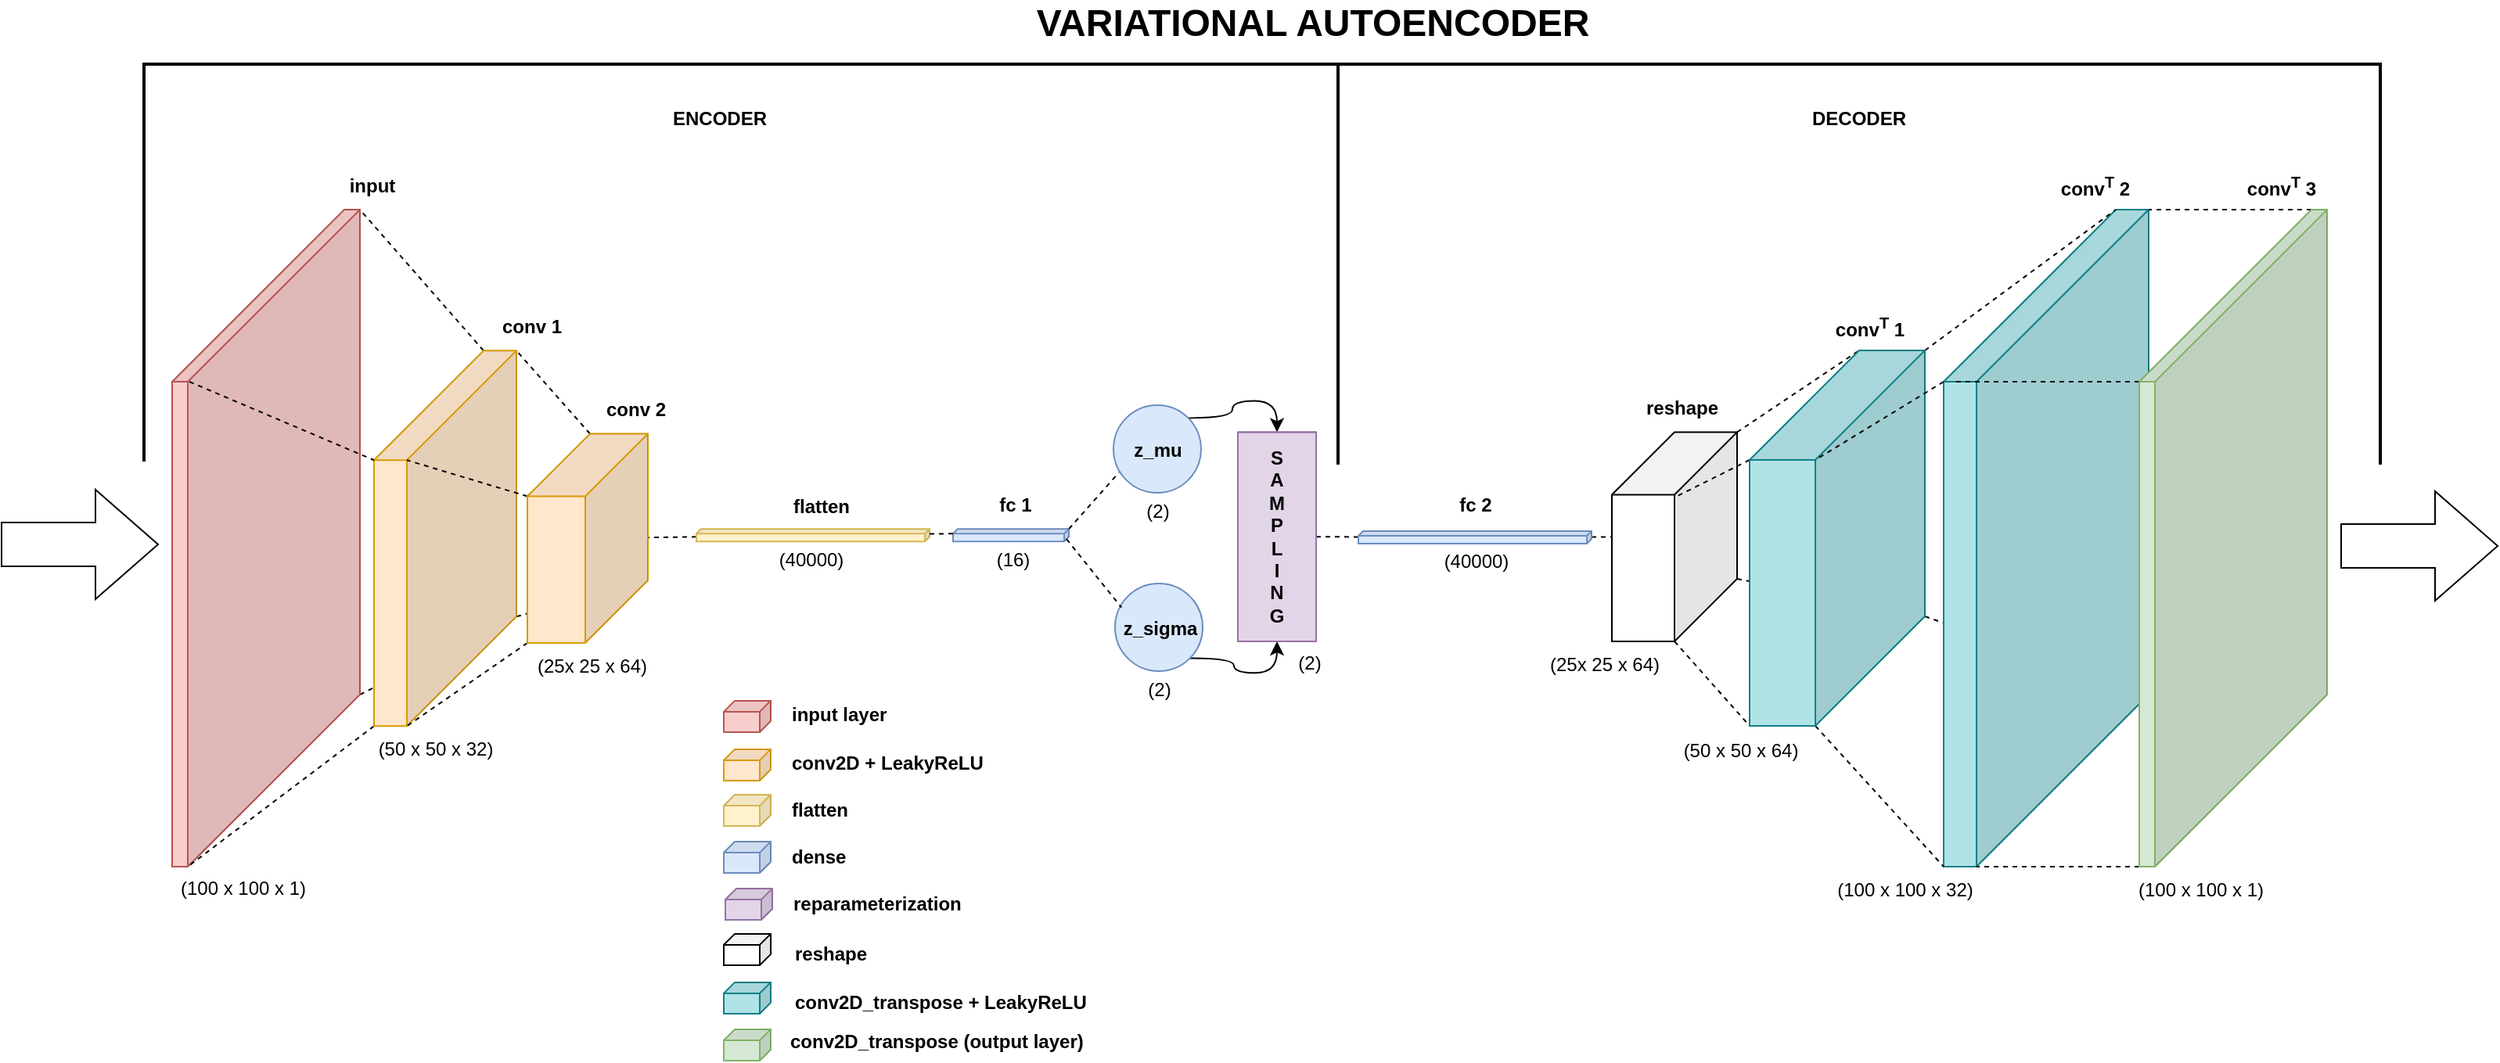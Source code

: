 <mxfile version="17.1.0" type="device"><diagram id="QJjx0-fPxzvcmYibJWj1" name="Page-1"><mxGraphModel dx="1580" dy="882" grid="0" gridSize="10" guides="0" tooltips="1" connect="1" arrows="1" fold="1" page="1" pageScale="1" pageWidth="1390" pageHeight="980" background="none" math="0" shadow="0"><root><mxCell id="0"/><mxCell id="1" parent="0"/><mxCell id="BHaEerwR3cFOOhIKHLXP-92" value="" style="strokeWidth=2;html=1;shape=mxgraph.flowchart.annotation_1;align=left;pointerEvents=1;direction=south;" vertex="1" parent="1"><mxGeometry x="1315" y="170" width="666" height="256" as="geometry"/></mxCell><mxCell id="BHaEerwR3cFOOhIKHLXP-91" value="" style="strokeWidth=2;html=1;shape=mxgraph.flowchart.annotation_1;align=left;pointerEvents=1;direction=south;" vertex="1" parent="1"><mxGeometry x="552" y="170" width="763" height="254" as="geometry"/></mxCell><mxCell id="BHaEerwR3cFOOhIKHLXP-77" style="edgeStyle=none;rounded=0;orthogonalLoop=1;jettySize=auto;html=1;exitX=0;exitY=0;exitDx=0;exitDy=170;exitPerimeter=0;entryX=0;entryY=0;entryDx=0;entryDy=310;entryPerimeter=0;dashed=1;endArrow=none;endFill=0;" edge="1" parent="1" source="4f-DMQIj-ya-iA7LCkDa-4" target="4f-DMQIj-ya-iA7LCkDa-2"><mxGeometry relative="1" as="geometry"/></mxCell><mxCell id="BHaEerwR3cFOOhIKHLXP-26" style="edgeStyle=none;rounded=0;orthogonalLoop=1;jettySize=auto;html=1;exitX=0;exitY=0;exitDx=110;exitDy=420;exitPerimeter=0;dashed=1;endArrow=none;endFill=0;" edge="1" parent="1" source="4f-DMQIj-ya-iA7LCkDa-1" target="4f-DMQIj-ya-iA7LCkDa-1"><mxGeometry relative="1" as="geometry"><mxPoint x="528" y="667" as="targetPoint"/></mxGeometry></mxCell><mxCell id="BHaEerwR3cFOOhIKHLXP-31" style="edgeStyle=none;rounded=0;orthogonalLoop=1;jettySize=auto;html=1;exitX=0;exitY=0;exitDx=0;exitDy=310;exitPerimeter=0;entryX=0;entryY=0;entryDx=0;entryDy=170;entryPerimeter=0;dashed=1;endArrow=none;endFill=0;" edge="1" parent="1" source="4f-DMQIj-ya-iA7LCkDa-1" target="BHaEerwR3cFOOhIKHLXP-3"><mxGeometry relative="1" as="geometry"/></mxCell><mxCell id="4f-DMQIj-ya-iA7LCkDa-1" value="" style="shape=cube;whiteSpace=wrap;html=1;boundedLbl=1;backgroundOutline=1;darkOpacity=0.05;darkOpacity2=0.1;size=110;direction=east;flipH=1;fillColor=#f8cecc;strokeColor=#b85450;" parent="1" vertex="1"><mxGeometry x="570" y="263" width="120" height="420" as="geometry"/></mxCell><mxCell id="BHaEerwR3cFOOhIKHLXP-88" style="edgeStyle=none;rounded=0;orthogonalLoop=1;jettySize=auto;html=1;exitX=0;exitY=0;exitDx=0;exitDy=310;exitPerimeter=0;entryX=0;entryY=0;entryDx=0;entryDy=310;entryPerimeter=0;dashed=1;endArrow=none;endFill=0;" edge="1" parent="1" source="4f-DMQIj-ya-iA7LCkDa-2" target="BHaEerwR3cFOOhIKHLXP-83"><mxGeometry relative="1" as="geometry"/></mxCell><mxCell id="4f-DMQIj-ya-iA7LCkDa-2" value="" style="shape=cube;whiteSpace=wrap;html=1;boundedLbl=1;backgroundOutline=1;darkOpacity=0.05;darkOpacity2=0.1;size=110;direction=east;flipH=1;fillColor=#b0e3e6;strokeColor=#0e8088;" parent="1" vertex="1"><mxGeometry x="1702" y="263" width="131" height="420" as="geometry"/></mxCell><mxCell id="BHaEerwR3cFOOhIKHLXP-67" style="edgeStyle=none;rounded=0;orthogonalLoop=1;jettySize=auto;html=1;exitX=0;exitY=0;exitDx=0;exitDy=0;exitPerimeter=0;entryX=0;entryY=0;entryDx=42;entryDy=0;entryPerimeter=0;dashed=1;endArrow=none;endFill=0;" edge="1" parent="1" source="4f-DMQIj-ya-iA7LCkDa-9" target="4f-DMQIj-ya-iA7LCkDa-4"><mxGeometry relative="1" as="geometry"/></mxCell><mxCell id="BHaEerwR3cFOOhIKHLXP-68" style="edgeStyle=none;rounded=0;orthogonalLoop=1;jettySize=auto;html=1;exitX=0;exitY=0;exitDx=0;exitDy=93.75;exitPerimeter=0;entryX=0;entryY=0;entryDx=0;entryDy=170;entryPerimeter=0;dashed=1;endArrow=none;endFill=0;" edge="1" parent="1" source="4f-DMQIj-ya-iA7LCkDa-9" target="4f-DMQIj-ya-iA7LCkDa-4"><mxGeometry relative="1" as="geometry"/></mxCell><mxCell id="BHaEerwR3cFOOhIKHLXP-69" style="edgeStyle=none;rounded=0;orthogonalLoop=1;jettySize=auto;html=1;exitX=0;exitY=0;exitDx=40;exitDy=133.75;exitPerimeter=0;entryX=1;entryY=1;entryDx=0;entryDy=0;entryPerimeter=0;dashed=1;endArrow=none;endFill=0;" edge="1" parent="1" source="4f-DMQIj-ya-iA7LCkDa-9" target="4f-DMQIj-ya-iA7LCkDa-4"><mxGeometry relative="1" as="geometry"/></mxCell><mxCell id="4f-DMQIj-ya-iA7LCkDa-9" value="" style="shape=cube;whiteSpace=wrap;html=1;boundedLbl=1;backgroundOutline=1;darkOpacity=0.05;darkOpacity2=0.1;size=40;direction=east;flipH=1;" parent="1" vertex="1"><mxGeometry x="1490" y="405.25" width="80" height="133.75" as="geometry"/></mxCell><mxCell id="4f-DMQIj-ya-iA7LCkDa-20" value="" style="shape=cube;whiteSpace=wrap;html=1;boundedLbl=1;backgroundOutline=1;darkOpacity=0.05;darkOpacity2=0.1;size=3;direction=east;flipH=1;fillColor=#dae8fc;strokeColor=#6c8ebf;" parent="1" vertex="1"><mxGeometry x="1069" y="467.12" width="74" height="8" as="geometry"/></mxCell><mxCell id="4f-DMQIj-ya-iA7LCkDa-23" value="" style="shape=cube;whiteSpace=wrap;html=1;boundedLbl=1;backgroundOutline=1;darkOpacity=0.05;darkOpacity2=0.1;size=7;direction=east;flipH=1;fillColor=#ffe6cc;strokeColor=#d79b00;" parent="1" vertex="1"><mxGeometry x="922.5" y="607.94" width="30" height="20" as="geometry"/></mxCell><mxCell id="4f-DMQIj-ya-iA7LCkDa-24" value="" style="shape=cube;whiteSpace=wrap;html=1;boundedLbl=1;backgroundOutline=1;darkOpacity=0.05;darkOpacity2=0.1;size=7;direction=east;flipH=1;fillColor=#f8cecc;strokeColor=#b85450;" parent="1" vertex="1"><mxGeometry x="922.5" y="576.94" width="30" height="20" as="geometry"/></mxCell><mxCell id="4f-DMQIj-ya-iA7LCkDa-26" value="" style="shape=cube;whiteSpace=wrap;html=1;boundedLbl=1;backgroundOutline=1;darkOpacity=0.05;darkOpacity2=0.1;size=7;direction=east;flipH=1;fillColor=#dae8fc;strokeColor=#6c8ebf;" parent="1" vertex="1"><mxGeometry x="922.5" y="667" width="30" height="20" as="geometry"/></mxCell><mxCell id="4f-DMQIj-ya-iA7LCkDa-28" value="" style="shape=cube;whiteSpace=wrap;html=1;boundedLbl=1;backgroundOutline=1;darkOpacity=0.05;darkOpacity2=0.1;size=7;direction=east;flipH=1;fillColor=#d5e8d4;strokeColor=#82b366;" parent="1" vertex="1"><mxGeometry x="922.5" y="787" width="30" height="20" as="geometry"/></mxCell><mxCell id="4f-DMQIj-ya-iA7LCkDa-29" value="&lt;b&gt;conv 1&lt;/b&gt;" style="text;html=1;strokeColor=none;fillColor=none;align=center;verticalAlign=middle;whiteSpace=wrap;rounded=0;" parent="1" vertex="1"><mxGeometry x="770" y="323" width="60" height="30" as="geometry"/></mxCell><mxCell id="4f-DMQIj-ya-iA7LCkDa-31" value="&lt;b&gt;conv 2&lt;/b&gt;" style="text;html=1;strokeColor=none;fillColor=none;align=center;verticalAlign=middle;whiteSpace=wrap;rounded=0;" parent="1" vertex="1"><mxGeometry x="841" y="376.25" width="51" height="30" as="geometry"/></mxCell><mxCell id="4f-DMQIj-ya-iA7LCkDa-35" value="&lt;b&gt;fc 1&lt;/b&gt;" style="text;html=1;strokeColor=none;fillColor=none;align=center;verticalAlign=middle;whiteSpace=wrap;rounded=0;" parent="1" vertex="1"><mxGeometry x="1089" y="437" width="40" height="30" as="geometry"/></mxCell><mxCell id="4f-DMQIj-ya-iA7LCkDa-38" value="(100 x 100 x 1)" style="text;html=1;strokeColor=none;fillColor=none;align=center;verticalAlign=middle;whiteSpace=wrap;rounded=0;" parent="1" vertex="1"><mxGeometry x="566" y="682" width="99" height="30" as="geometry"/></mxCell><mxCell id="4f-DMQIj-ya-iA7LCkDa-39" value="(50 x 50 x 32)" style="text;html=1;strokeColor=none;fillColor=none;align=center;verticalAlign=middle;whiteSpace=wrap;rounded=0;" parent="1" vertex="1"><mxGeometry x="689" y="593.13" width="99" height="30" as="geometry"/></mxCell><mxCell id="4f-DMQIj-ya-iA7LCkDa-40" value="(25x 25 x 64)" style="text;html=1;strokeColor=none;fillColor=none;align=center;verticalAlign=middle;whiteSpace=wrap;rounded=0;" parent="1" vertex="1"><mxGeometry x="789" y="540" width="99" height="30" as="geometry"/></mxCell><mxCell id="4f-DMQIj-ya-iA7LCkDa-48" value="(16)" style="text;html=1;strokeColor=none;fillColor=none;align=center;verticalAlign=middle;whiteSpace=wrap;rounded=0;" parent="1" vertex="1"><mxGeometry x="1057.5" y="475" width="99" height="24" as="geometry"/></mxCell><mxCell id="4f-DMQIj-ya-iA7LCkDa-50" value="conv2D + LeakyReLU" style="text;html=1;strokeColor=none;fillColor=none;align=left;verticalAlign=middle;whiteSpace=wrap;rounded=0;fontStyle=1" parent="1" vertex="1"><mxGeometry x="963.5" y="605" width="166" height="23.88" as="geometry"/></mxCell><mxCell id="4f-DMQIj-ya-iA7LCkDa-51" value="input layer" style="text;html=1;strokeColor=none;fillColor=none;align=left;verticalAlign=middle;whiteSpace=wrap;rounded=0;fontStyle=1" parent="1" vertex="1"><mxGeometry x="963.5" y="574" width="138" height="23.88" as="geometry"/></mxCell><mxCell id="4f-DMQIj-ya-iA7LCkDa-52" value="dense" style="text;html=1;strokeColor=none;fillColor=none;align=left;verticalAlign=middle;whiteSpace=wrap;rounded=0;fontStyle=1" parent="1" vertex="1"><mxGeometry x="963.5" y="665.12" width="138" height="23.88" as="geometry"/></mxCell><mxCell id="4f-DMQIj-ya-iA7LCkDa-53" value="conv2D_transpose (output layer)" style="text;html=1;strokeColor=none;fillColor=none;align=left;verticalAlign=middle;whiteSpace=wrap;rounded=0;fontStyle=1" parent="1" vertex="1"><mxGeometry x="962.5" y="783.12" width="243" height="23.88" as="geometry"/></mxCell><mxCell id="BHaEerwR3cFOOhIKHLXP-38" value="" style="edgeStyle=none;rounded=0;orthogonalLoop=1;jettySize=auto;html=1;dashed=1;endArrow=none;endFill=0;" edge="1" parent="1" source="BHaEerwR3cFOOhIKHLXP-1" target="BHaEerwR3cFOOhIKHLXP-4"><mxGeometry relative="1" as="geometry"/></mxCell><mxCell id="BHaEerwR3cFOOhIKHLXP-1" value="" style="shape=cube;whiteSpace=wrap;html=1;boundedLbl=1;backgroundOutline=1;darkOpacity=0.05;darkOpacity2=0.1;size=3;direction=east;flipH=1;fillColor=#fff2cc;strokeColor=#d6b656;rotation=0;" vertex="1" parent="1"><mxGeometry x="905" y="467.13" width="149" height="8" as="geometry"/></mxCell><mxCell id="BHaEerwR3cFOOhIKHLXP-29" style="edgeStyle=none;rounded=0;orthogonalLoop=1;jettySize=auto;html=1;exitX=1;exitY=1;exitDx=0;exitDy=0;exitPerimeter=0;entryX=0;entryY=0;entryDx=110;entryDy=420;entryPerimeter=0;dashed=1;endArrow=none;endFill=0;" edge="1" parent="1" source="BHaEerwR3cFOOhIKHLXP-3" target="4f-DMQIj-ya-iA7LCkDa-1"><mxGeometry relative="1" as="geometry"/></mxCell><mxCell id="BHaEerwR3cFOOhIKHLXP-30" style="edgeStyle=none;rounded=0;orthogonalLoop=1;jettySize=auto;html=1;exitX=0;exitY=0;exitDx=21;exitDy=0;exitPerimeter=0;entryX=0;entryY=0;entryDx=0;entryDy=0;entryPerimeter=0;dashed=1;endArrow=none;endFill=0;" edge="1" parent="1" source="BHaEerwR3cFOOhIKHLXP-3" target="4f-DMQIj-ya-iA7LCkDa-1"><mxGeometry relative="1" as="geometry"/></mxCell><mxCell id="BHaEerwR3cFOOhIKHLXP-71" style="edgeStyle=none;rounded=0;orthogonalLoop=1;jettySize=auto;html=1;exitX=0;exitY=0;exitDx=0;exitDy=170;exitPerimeter=0;entryX=0;entryY=0;entryDx=0;entryDy=93.75;entryPerimeter=0;dashed=1;endArrow=none;endFill=0;" edge="1" parent="1" source="BHaEerwR3cFOOhIKHLXP-3" target="BHaEerwR3cFOOhIKHLXP-4"><mxGeometry relative="1" as="geometry"/></mxCell><mxCell id="BHaEerwR3cFOOhIKHLXP-3" value="" style="shape=cube;whiteSpace=wrap;html=1;boundedLbl=1;backgroundOutline=1;darkOpacity=0.05;darkOpacity2=0.1;size=70;direction=east;flipH=1;fillColor=#ffe6cc;strokeColor=#d79b00;" vertex="1" parent="1"><mxGeometry x="699" y="353.13" width="91" height="240" as="geometry"/></mxCell><mxCell id="BHaEerwR3cFOOhIKHLXP-34" style="edgeStyle=none;rounded=0;orthogonalLoop=1;jettySize=auto;html=1;exitX=0;exitY=0;exitDx=37;exitDy=0;exitPerimeter=0;entryX=0;entryY=0;entryDx=0;entryDy=0;entryPerimeter=0;dashed=1;endArrow=none;endFill=0;" edge="1" parent="1" source="BHaEerwR3cFOOhIKHLXP-4" target="BHaEerwR3cFOOhIKHLXP-3"><mxGeometry relative="1" as="geometry"/></mxCell><mxCell id="BHaEerwR3cFOOhIKHLXP-35" style="edgeStyle=none;rounded=0;orthogonalLoop=1;jettySize=auto;html=1;exitX=0;exitY=0;exitDx=77;exitDy=40;exitPerimeter=0;entryX=0;entryY=0;entryDx=80;entryDy=70;entryPerimeter=0;dashed=1;endArrow=none;endFill=0;" edge="1" parent="1" source="BHaEerwR3cFOOhIKHLXP-4"><mxGeometry relative="1" as="geometry"><mxPoint x="779" y="446.25" as="sourcePoint"/><mxPoint x="720" y="423.13" as="targetPoint"/></mxGeometry></mxCell><mxCell id="BHaEerwR3cFOOhIKHLXP-36" style="edgeStyle=none;rounded=0;orthogonalLoop=1;jettySize=auto;html=1;exitX=1;exitY=1;exitDx=0;exitDy=0;exitPerimeter=0;entryX=0;entryY=0;entryDx=70;entryDy=240;entryPerimeter=0;dashed=1;endArrow=none;endFill=0;" edge="1" parent="1" source="BHaEerwR3cFOOhIKHLXP-4" target="BHaEerwR3cFOOhIKHLXP-3"><mxGeometry relative="1" as="geometry"/></mxCell><mxCell id="BHaEerwR3cFOOhIKHLXP-4" value="" style="shape=cube;whiteSpace=wrap;html=1;boundedLbl=1;backgroundOutline=1;darkOpacity=0.05;darkOpacity2=0.1;size=40;direction=east;flipH=1;fillColor=#ffe6cc;strokeColor=#d79b00;" vertex="1" parent="1"><mxGeometry x="797" y="406.25" width="77" height="133.75" as="geometry"/></mxCell><mxCell id="BHaEerwR3cFOOhIKHLXP-7" value="(40000)" style="text;html=1;strokeColor=none;fillColor=none;align=center;verticalAlign=middle;whiteSpace=wrap;rounded=0;" vertex="1" parent="1"><mxGeometry x="929" y="475" width="99" height="24" as="geometry"/></mxCell><mxCell id="BHaEerwR3cFOOhIKHLXP-8" value="&lt;b&gt;flatten&lt;/b&gt;" style="text;html=1;strokeColor=none;fillColor=none;align=center;verticalAlign=middle;whiteSpace=wrap;rounded=0;" vertex="1" parent="1"><mxGeometry x="940" y="437.56" width="90" height="30" as="geometry"/></mxCell><mxCell id="BHaEerwR3cFOOhIKHLXP-54" style="edgeStyle=orthogonalEdgeStyle;curved=1;rounded=0;orthogonalLoop=1;jettySize=auto;html=1;exitX=1;exitY=0;exitDx=0;exitDy=0;entryX=0;entryY=0;entryDx=25;entryDy=0;entryPerimeter=0;endArrow=classic;endFill=1;" edge="1" parent="1" source="BHaEerwR3cFOOhIKHLXP-9" target="BHaEerwR3cFOOhIKHLXP-42"><mxGeometry relative="1" as="geometry"/></mxCell><mxCell id="BHaEerwR3cFOOhIKHLXP-9" value="" style="ellipse;whiteSpace=wrap;html=1;aspect=fixed;fillColor=#dae8fc;strokeColor=#6c8ebf;" vertex="1" parent="1"><mxGeometry x="1171.5" y="388" width="56" height="56" as="geometry"/></mxCell><mxCell id="BHaEerwR3cFOOhIKHLXP-10" value="&lt;b&gt;z_mu&lt;/b&gt;" style="text;html=1;strokeColor=none;fillColor=none;align=center;verticalAlign=middle;whiteSpace=wrap;rounded=0;" vertex="1" parent="1"><mxGeometry x="1179.5" y="402" width="40" height="30" as="geometry"/></mxCell><mxCell id="BHaEerwR3cFOOhIKHLXP-53" style="edgeStyle=orthogonalEdgeStyle;rounded=0;orthogonalLoop=1;jettySize=auto;html=1;exitX=1;exitY=1;exitDx=0;exitDy=0;entryX=0;entryY=0;entryDx=25;entryDy=133.75;entryPerimeter=0;endArrow=classic;endFill=1;curved=1;" edge="1" parent="1" source="BHaEerwR3cFOOhIKHLXP-11" target="BHaEerwR3cFOOhIKHLXP-42"><mxGeometry relative="1" as="geometry"/></mxCell><mxCell id="BHaEerwR3cFOOhIKHLXP-11" value="" style="ellipse;whiteSpace=wrap;html=1;aspect=fixed;fillColor=#dae8fc;strokeColor=#6c8ebf;" vertex="1" parent="1"><mxGeometry x="1172.5" y="502" width="56" height="56" as="geometry"/></mxCell><mxCell id="BHaEerwR3cFOOhIKHLXP-12" value="&lt;b&gt;z_sigma&lt;/b&gt;" style="text;html=1;strokeColor=none;fillColor=none;align=center;verticalAlign=middle;whiteSpace=wrap;rounded=0;" vertex="1" parent="1"><mxGeometry x="1183.5" y="518" width="34.67" height="26" as="geometry"/></mxCell><mxCell id="BHaEerwR3cFOOhIKHLXP-13" value="&lt;b&gt;input&lt;/b&gt;" style="text;html=1;strokeColor=none;fillColor=none;align=center;verticalAlign=middle;whiteSpace=wrap;rounded=0;" vertex="1" parent="1"><mxGeometry x="678" y="233" width="40" height="30" as="geometry"/></mxCell><mxCell id="BHaEerwR3cFOOhIKHLXP-19" value="" style="endArrow=none;dashed=1;html=1;rounded=0;entryX=0;entryY=0;entryDx=74.0;entryDy=3;entryPerimeter=0;" edge="1" parent="1" source="BHaEerwR3cFOOhIKHLXP-1" target="4f-DMQIj-ya-iA7LCkDa-20"><mxGeometry width="50" height="50" relative="1" as="geometry"><mxPoint x="928" y="587" as="sourcePoint"/><mxPoint x="1078" y="457" as="targetPoint"/></mxGeometry></mxCell><mxCell id="BHaEerwR3cFOOhIKHLXP-20" value="" style="shape=cube;whiteSpace=wrap;html=1;boundedLbl=1;backgroundOutline=1;darkOpacity=0.05;darkOpacity2=0.1;size=7;direction=east;flipH=1;fillColor=#fff2cc;strokeColor=#d6b656;" vertex="1" parent="1"><mxGeometry x="922.5" y="637" width="30" height="20" as="geometry"/></mxCell><mxCell id="BHaEerwR3cFOOhIKHLXP-21" value="flatten" style="text;html=1;strokeColor=none;fillColor=none;align=left;verticalAlign=middle;whiteSpace=wrap;rounded=0;fontStyle=1" vertex="1" parent="1"><mxGeometry x="963.5" y="635.12" width="138" height="23.88" as="geometry"/></mxCell><mxCell id="BHaEerwR3cFOOhIKHLXP-22" value="" style="endArrow=none;dashed=1;html=1;rounded=0;exitX=0;exitY=0;exitDx=1.5;exitDy=6.5;exitPerimeter=0;entryX=0.074;entryY=0.274;entryDx=0;entryDy=0;entryPerimeter=0;" edge="1" parent="1" source="4f-DMQIj-ya-iA7LCkDa-20" target="BHaEerwR3cFOOhIKHLXP-11"><mxGeometry width="50" height="50" relative="1" as="geometry"><mxPoint x="1178" y="537" as="sourcePoint"/><mxPoint x="1148" y="527" as="targetPoint"/></mxGeometry></mxCell><mxCell id="BHaEerwR3cFOOhIKHLXP-23" value="" style="endArrow=none;dashed=1;html=1;rounded=0;exitX=0;exitY=0;exitDx=0;exitDy=0;exitPerimeter=0;entryX=0.063;entryY=0.768;entryDx=0;entryDy=0;entryPerimeter=0;" edge="1" parent="1" source="4f-DMQIj-ya-iA7LCkDa-20" target="BHaEerwR3cFOOhIKHLXP-9"><mxGeometry width="50" height="50" relative="1" as="geometry"><mxPoint x="1178" y="537" as="sourcePoint"/><mxPoint x="1148" y="407" as="targetPoint"/></mxGeometry></mxCell><mxCell id="BHaEerwR3cFOOhIKHLXP-27" style="edgeStyle=none;rounded=0;orthogonalLoop=1;jettySize=auto;html=1;exitX=0;exitY=0;exitDx=110;exitDy=420;exitPerimeter=0;dashed=1;endArrow=none;endFill=0;" edge="1" parent="1" source="4f-DMQIj-ya-iA7LCkDa-1" target="4f-DMQIj-ya-iA7LCkDa-1"><mxGeometry relative="1" as="geometry"/></mxCell><mxCell id="BHaEerwR3cFOOhIKHLXP-33" style="edgeStyle=none;rounded=0;orthogonalLoop=1;jettySize=auto;html=1;entryX=0;entryY=0;entryDx=91;entryDy=70;entryPerimeter=0;dashed=1;endArrow=none;endFill=0;exitX=0;exitY=0;exitDx=120;exitDy=110;exitPerimeter=0;" edge="1" parent="1" target="BHaEerwR3cFOOhIKHLXP-3"><mxGeometry relative="1" as="geometry"><mxPoint x="581" y="373" as="sourcePoint"/><mxPoint x="680" y="423.13" as="targetPoint"/></mxGeometry></mxCell><mxCell id="BHaEerwR3cFOOhIKHLXP-60" style="rounded=0;orthogonalLoop=1;jettySize=auto;html=1;entryX=0;entryY=0;entryDx=0;entryDy=66.875;entryPerimeter=0;endArrow=none;endFill=0;dashed=1;" edge="1" parent="1" source="BHaEerwR3cFOOhIKHLXP-39" target="BHaEerwR3cFOOhIKHLXP-42"><mxGeometry relative="1" as="geometry"/></mxCell><mxCell id="BHaEerwR3cFOOhIKHLXP-66" value="" style="edgeStyle=none;rounded=0;orthogonalLoop=1;jettySize=auto;html=1;dashed=1;endArrow=none;endFill=0;" edge="1" parent="1" source="BHaEerwR3cFOOhIKHLXP-39" target="4f-DMQIj-ya-iA7LCkDa-9"><mxGeometry relative="1" as="geometry"/></mxCell><mxCell id="BHaEerwR3cFOOhIKHLXP-39" value="" style="shape=cube;whiteSpace=wrap;html=1;boundedLbl=1;backgroundOutline=1;darkOpacity=0.05;darkOpacity2=0.1;size=3;direction=east;flipH=1;fillColor=#dae8fc;strokeColor=#6c8ebf;rotation=0;" vertex="1" parent="1"><mxGeometry x="1328" y="468.47" width="149" height="8" as="geometry"/></mxCell><mxCell id="BHaEerwR3cFOOhIKHLXP-40" value="(40000)" style="text;html=1;strokeColor=none;fillColor=none;align=center;verticalAlign=middle;whiteSpace=wrap;rounded=0;" vertex="1" parent="1"><mxGeometry x="1354" y="476.34" width="99" height="24" as="geometry"/></mxCell><mxCell id="BHaEerwR3cFOOhIKHLXP-41" value="&lt;b&gt;fc 2&lt;/b&gt;" style="text;html=1;strokeColor=none;fillColor=none;align=center;verticalAlign=middle;whiteSpace=wrap;rounded=0;" vertex="1" parent="1"><mxGeometry x="1358" y="436.9" width="90" height="30" as="geometry"/></mxCell><mxCell id="BHaEerwR3cFOOhIKHLXP-42" value="" style="shape=cube;whiteSpace=wrap;html=1;boundedLbl=1;backgroundOutline=1;darkOpacity=0.05;darkOpacity2=0.1;size=0;direction=east;flipH=1;fillColor=#e1d5e7;strokeColor=#9673a6;" vertex="1" parent="1"><mxGeometry x="1251" y="405.25" width="50" height="133.75" as="geometry"/></mxCell><mxCell id="BHaEerwR3cFOOhIKHLXP-43" value="" style="shape=cube;whiteSpace=wrap;html=1;boundedLbl=1;backgroundOutline=1;darkOpacity=0.05;darkOpacity2=0.1;size=7;direction=east;flipH=1;fillColor=#e1d5e7;strokeColor=#9673a6;" vertex="1" parent="1"><mxGeometry x="923.5" y="697" width="30" height="20" as="geometry"/></mxCell><mxCell id="BHaEerwR3cFOOhIKHLXP-44" value="reparameterization" style="text;html=1;strokeColor=none;fillColor=none;align=left;verticalAlign=middle;whiteSpace=wrap;rounded=0;fontStyle=1" vertex="1" parent="1"><mxGeometry x="964.5" y="695.12" width="138" height="23.88" as="geometry"/></mxCell><mxCell id="BHaEerwR3cFOOhIKHLXP-48" value="&lt;b&gt;S&lt;br&gt;A&lt;br&gt;M&lt;br&gt;P&lt;br&gt;L&lt;br&gt;I&lt;br&gt;N&lt;br&gt;G&lt;br&gt;&lt;/b&gt;" style="text;html=1;strokeColor=none;fillColor=none;align=center;verticalAlign=middle;whiteSpace=wrap;rounded=0;" vertex="1" parent="1"><mxGeometry x="1256" y="428" width="40" height="87" as="geometry"/></mxCell><mxCell id="BHaEerwR3cFOOhIKHLXP-55" value="(2)" style="text;html=1;strokeColor=none;fillColor=none;align=center;verticalAlign=middle;whiteSpace=wrap;rounded=0;" vertex="1" parent="1"><mxGeometry x="1188.75" y="444" width="21.5" height="24" as="geometry"/></mxCell><mxCell id="BHaEerwR3cFOOhIKHLXP-56" value="(2)" style="text;html=1;strokeColor=none;fillColor=none;align=center;verticalAlign=middle;whiteSpace=wrap;rounded=0;" vertex="1" parent="1"><mxGeometry x="1189.75" y="558" width="21.5" height="24" as="geometry"/></mxCell><mxCell id="BHaEerwR3cFOOhIKHLXP-57" value="(2)" style="text;html=1;strokeColor=none;fillColor=none;align=center;verticalAlign=middle;whiteSpace=wrap;rounded=0;" vertex="1" parent="1"><mxGeometry x="1286" y="541" width="21.5" height="24" as="geometry"/></mxCell><mxCell id="BHaEerwR3cFOOhIKHLXP-61" value="" style="shape=cube;whiteSpace=wrap;html=1;boundedLbl=1;backgroundOutline=1;darkOpacity=0.05;darkOpacity2=0.1;size=7;direction=east;flipH=1;" vertex="1" parent="1"><mxGeometry x="922.5" y="725.94" width="30" height="20" as="geometry"/></mxCell><mxCell id="BHaEerwR3cFOOhIKHLXP-62" value="reshape" style="text;html=1;strokeColor=none;fillColor=none;align=left;verticalAlign=middle;whiteSpace=wrap;rounded=0;fontStyle=1" vertex="1" parent="1"><mxGeometry x="965.5" y="727" width="118.5" height="23.88" as="geometry"/></mxCell><mxCell id="BHaEerwR3cFOOhIKHLXP-63" value="" style="shape=cube;whiteSpace=wrap;html=1;boundedLbl=1;backgroundOutline=1;darkOpacity=0.05;darkOpacity2=0.1;size=7;direction=east;flipH=1;fillColor=#b0e3e6;strokeColor=#0e8088;" vertex="1" parent="1"><mxGeometry x="922.5" y="756.94" width="30" height="20" as="geometry"/></mxCell><mxCell id="BHaEerwR3cFOOhIKHLXP-64" value="conv2D_transpose + LeakyReLU" style="text;html=1;strokeColor=none;fillColor=none;align=left;verticalAlign=middle;whiteSpace=wrap;rounded=0;fontStyle=1" vertex="1" parent="1"><mxGeometry x="965.5" y="758" width="260" height="23.88" as="geometry"/></mxCell><mxCell id="BHaEerwR3cFOOhIKHLXP-65" value="(25x 25 x 64)" style="text;html=1;strokeColor=none;fillColor=none;align=center;verticalAlign=middle;whiteSpace=wrap;rounded=0;" vertex="1" parent="1"><mxGeometry x="1435.5" y="539" width="99" height="30" as="geometry"/></mxCell><mxCell id="BHaEerwR3cFOOhIKHLXP-70" style="edgeStyle=none;rounded=0;orthogonalLoop=1;jettySize=auto;html=1;exitX=0;exitY=0;exitDx=112;exitDy=70;exitPerimeter=0;dashed=1;endArrow=none;endFill=0;" edge="1" parent="1" source="4f-DMQIj-ya-iA7LCkDa-4"><mxGeometry relative="1" as="geometry"><mxPoint x="1530" y="447" as="targetPoint"/></mxGeometry></mxCell><mxCell id="BHaEerwR3cFOOhIKHLXP-76" style="edgeStyle=none;rounded=0;orthogonalLoop=1;jettySize=auto;html=1;exitX=0;exitY=0;exitDx=70;exitDy=240;exitPerimeter=0;entryX=1;entryY=1;entryDx=0;entryDy=0;entryPerimeter=0;dashed=1;endArrow=none;endFill=0;" edge="1" parent="1" source="4f-DMQIj-ya-iA7LCkDa-4" target="4f-DMQIj-ya-iA7LCkDa-2"><mxGeometry relative="1" as="geometry"/></mxCell><mxCell id="BHaEerwR3cFOOhIKHLXP-78" style="edgeStyle=none;rounded=0;orthogonalLoop=1;jettySize=auto;html=1;exitX=0;exitY=0;exitDx=0;exitDy=0;exitPerimeter=0;entryX=0;entryY=0;entryDx=21;entryDy=0;entryPerimeter=0;dashed=1;endArrow=none;endFill=0;" edge="1" parent="1" source="4f-DMQIj-ya-iA7LCkDa-4" target="4f-DMQIj-ya-iA7LCkDa-2"><mxGeometry relative="1" as="geometry"/></mxCell><mxCell id="4f-DMQIj-ya-iA7LCkDa-4" value="" style="shape=cube;whiteSpace=wrap;html=1;boundedLbl=1;backgroundOutline=1;darkOpacity=0.05;darkOpacity2=0.1;size=70;direction=east;flipH=1;fillColor=#b0e3e6;strokeColor=#0e8088;" parent="1" vertex="1"><mxGeometry x="1578" y="353" width="112" height="240" as="geometry"/></mxCell><mxCell id="BHaEerwR3cFOOhIKHLXP-72" value="&lt;b&gt;reshape&lt;br&gt;&lt;/b&gt;" style="text;html=1;strokeColor=none;fillColor=none;align=center;verticalAlign=middle;whiteSpace=wrap;rounded=0;" vertex="1" parent="1"><mxGeometry x="1490" y="375.25" width="90" height="30" as="geometry"/></mxCell><mxCell id="BHaEerwR3cFOOhIKHLXP-73" value="&lt;b&gt;conv&lt;sup&gt;T&lt;/sup&gt; 1&lt;br&gt;&lt;/b&gt;" style="text;html=1;strokeColor=none;fillColor=none;align=center;verticalAlign=middle;whiteSpace=wrap;rounded=0;" vertex="1" parent="1"><mxGeometry x="1610" y="323" width="90" height="30" as="geometry"/></mxCell><mxCell id="BHaEerwR3cFOOhIKHLXP-74" value="(50 x 50 x 64)" style="text;html=1;strokeColor=none;fillColor=none;align=center;verticalAlign=middle;whiteSpace=wrap;rounded=0;" vertex="1" parent="1"><mxGeometry x="1523" y="594.13" width="99" height="30" as="geometry"/></mxCell><mxCell id="BHaEerwR3cFOOhIKHLXP-75" value="(100 x 100 x 32)" style="text;html=1;strokeColor=none;fillColor=none;align=center;verticalAlign=middle;whiteSpace=wrap;rounded=0;" vertex="1" parent="1"><mxGeometry x="1628" y="683" width="99" height="30" as="geometry"/></mxCell><mxCell id="BHaEerwR3cFOOhIKHLXP-79" style="edgeStyle=none;rounded=0;orthogonalLoop=1;jettySize=auto;html=1;exitX=0;exitY=0;exitDx=131;exitDy=110;exitPerimeter=0;entryX=0;entryY=0;entryDx=80;entryDy=70;entryPerimeter=0;dashed=1;endArrow=none;endFill=0;" edge="1" parent="1" source="4f-DMQIj-ya-iA7LCkDa-2"><mxGeometry relative="1" as="geometry"><mxPoint x="1710" y="373" as="sourcePoint"/><mxPoint x="1620" y="423" as="targetPoint"/></mxGeometry></mxCell><mxCell id="BHaEerwR3cFOOhIKHLXP-80" value="&lt;b&gt;conv&lt;sup&gt;T&lt;/sup&gt; 2&lt;br&gt;&lt;/b&gt;" style="text;html=1;strokeColor=none;fillColor=none;align=center;verticalAlign=middle;whiteSpace=wrap;rounded=0;" vertex="1" parent="1"><mxGeometry x="1754" y="233.0" width="90" height="30" as="geometry"/></mxCell><mxCell id="BHaEerwR3cFOOhIKHLXP-85" style="edgeStyle=none;rounded=0;orthogonalLoop=1;jettySize=auto;html=1;exitX=0;exitY=0;exitDx=10;exitDy=0;exitPerimeter=0;entryX=0;entryY=0;entryDx=0;entryDy=0;entryPerimeter=0;dashed=1;endArrow=none;endFill=0;" edge="1" parent="1" source="BHaEerwR3cFOOhIKHLXP-83" target="4f-DMQIj-ya-iA7LCkDa-2"><mxGeometry relative="1" as="geometry"/></mxCell><mxCell id="BHaEerwR3cFOOhIKHLXP-86" style="edgeStyle=none;rounded=0;orthogonalLoop=1;jettySize=auto;html=1;exitX=0;exitY=0;exitDx=120;exitDy=110;exitPerimeter=0;entryX=0;entryY=0;entryDx=120;entryDy=110;entryPerimeter=0;dashed=1;endArrow=none;endFill=0;" edge="1" parent="1" source="BHaEerwR3cFOOhIKHLXP-83"><mxGeometry relative="1" as="geometry"><mxPoint x="1837.0" y="373" as="sourcePoint"/><mxPoint x="1710.0" y="373" as="targetPoint"/></mxGeometry></mxCell><mxCell id="BHaEerwR3cFOOhIKHLXP-87" style="edgeStyle=none;rounded=0;orthogonalLoop=1;jettySize=auto;html=1;exitX=1;exitY=1;exitDx=0;exitDy=0;exitPerimeter=0;entryX=0;entryY=0;entryDx=110;entryDy=420;entryPerimeter=0;dashed=1;endArrow=none;endFill=0;" edge="1" parent="1" source="BHaEerwR3cFOOhIKHLXP-83" target="4f-DMQIj-ya-iA7LCkDa-2"><mxGeometry relative="1" as="geometry"/></mxCell><mxCell id="BHaEerwR3cFOOhIKHLXP-83" value="" style="shape=cube;whiteSpace=wrap;html=1;boundedLbl=1;backgroundOutline=1;darkOpacity=0.05;darkOpacity2=0.1;size=110;direction=east;flipH=1;fillColor=#d5e8d4;strokeColor=#82b366;" vertex="1" parent="1"><mxGeometry x="1827" y="263" width="120" height="420" as="geometry"/></mxCell><mxCell id="BHaEerwR3cFOOhIKHLXP-89" value="(100 x 100 x 1)" style="text;html=1;strokeColor=none;fillColor=none;align=center;verticalAlign=middle;whiteSpace=wrap;rounded=0;" vertex="1" parent="1"><mxGeometry x="1817" y="683" width="99" height="30" as="geometry"/></mxCell><mxCell id="BHaEerwR3cFOOhIKHLXP-93" value="&lt;b&gt;ENCODER&lt;/b&gt;" style="text;html=1;strokeColor=none;fillColor=none;align=center;verticalAlign=middle;whiteSpace=wrap;rounded=0;" vertex="1" parent="1"><mxGeometry x="900" y="190" width="40" height="30" as="geometry"/></mxCell><mxCell id="BHaEerwR3cFOOhIKHLXP-95" value="&lt;b&gt;DECODER&lt;/b&gt;" style="text;html=1;strokeColor=none;fillColor=none;align=center;verticalAlign=middle;whiteSpace=wrap;rounded=0;" vertex="1" parent="1"><mxGeometry x="1628" y="190" width="40" height="30" as="geometry"/></mxCell><mxCell id="BHaEerwR3cFOOhIKHLXP-96" value="&lt;b&gt;conv&lt;sup&gt;T&lt;/sup&gt;&amp;nbsp;3&lt;br&gt;&lt;/b&gt;" style="text;html=1;strokeColor=none;fillColor=none;align=center;verticalAlign=middle;whiteSpace=wrap;rounded=0;" vertex="1" parent="1"><mxGeometry x="1873" y="233.0" width="90" height="30" as="geometry"/></mxCell><mxCell id="BHaEerwR3cFOOhIKHLXP-97" value="" style="html=1;shadow=0;dashed=0;align=center;verticalAlign=middle;shape=mxgraph.arrows2.arrow;dy=0.6;dx=40;notch=0;" vertex="1" parent="1"><mxGeometry x="461" y="442" width="100" height="70" as="geometry"/></mxCell><mxCell id="BHaEerwR3cFOOhIKHLXP-98" value="" style="html=1;shadow=0;dashed=0;align=center;verticalAlign=middle;shape=mxgraph.arrows2.arrow;dy=0.6;dx=40;notch=0;" vertex="1" parent="1"><mxGeometry x="1956" y="443" width="100" height="70" as="geometry"/></mxCell><mxCell id="BHaEerwR3cFOOhIKHLXP-100" value="&lt;b style=&quot;font-size: 24px;&quot;&gt;VARIATIONAL AUTOENCODER&lt;/b&gt;" style="text;html=1;strokeColor=none;fillColor=none;align=center;verticalAlign=middle;whiteSpace=wrap;rounded=0;fontSize=24;" vertex="1" parent="1"><mxGeometry x="1031" y="129" width="536" height="30" as="geometry"/></mxCell></root></mxGraphModel></diagram></mxfile>